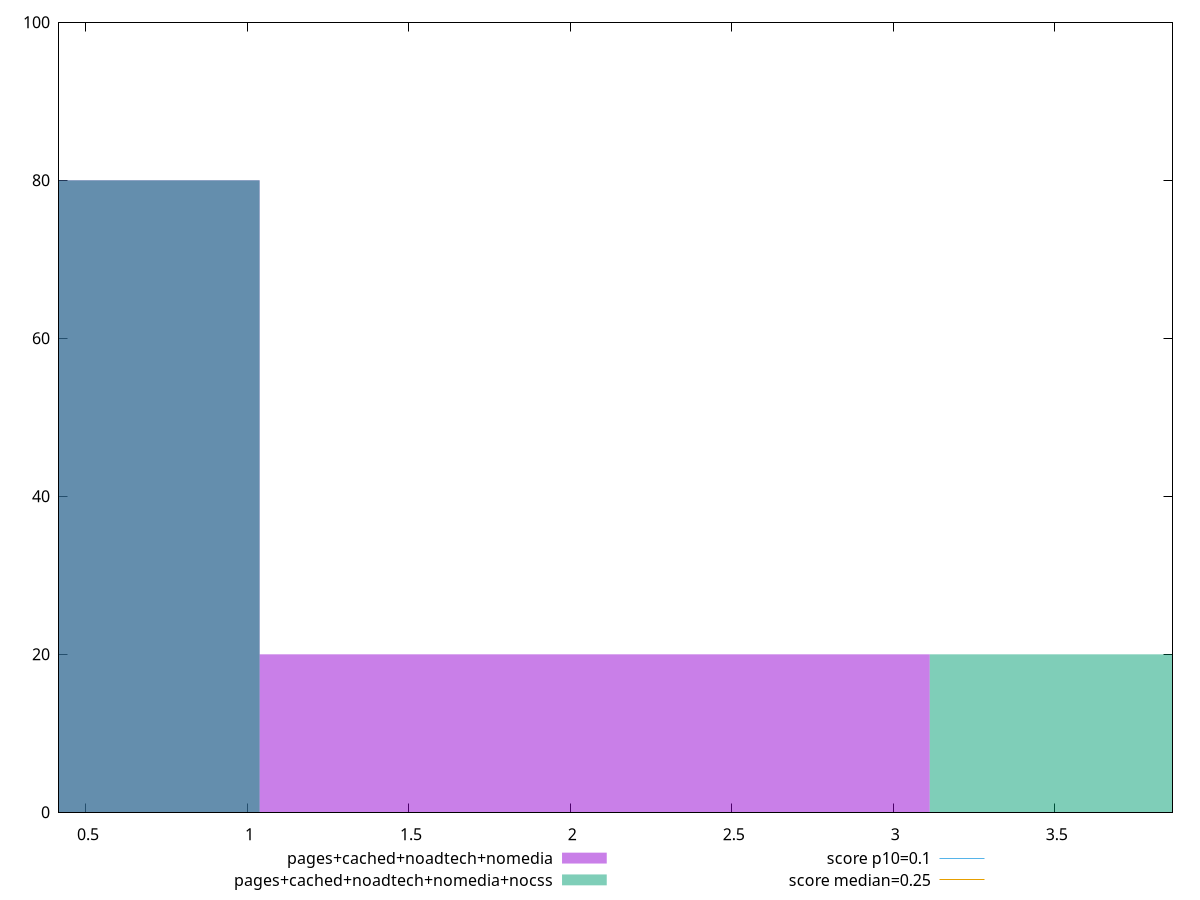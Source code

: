 reset

$pagesCachedNoadtechNomedia <<EOF
2.075255003324633 20
0 80
EOF

$pagesCachedNoadtechNomediaNocss <<EOF
0 80
4.150510006649266 20
EOF

set key outside below
set boxwidth 2.075255003324633
set xrange [0.4164168294270833:3.864670138888889]
set yrange [0:100]
set trange [0:100]
set style fill transparent solid 0.5 noborder

set parametric
set terminal svg size 640, 500 enhanced background rgb 'white'
set output "report_00026_2021-02-22T21:38:55.199Z/cumulative-layout-shift/comparison/histogram/3_vs_4.svg"

plot $pagesCachedNoadtechNomedia title "pages+cached+noadtech+nomedia" with boxes, \
     $pagesCachedNoadtechNomediaNocss title "pages+cached+noadtech+nomedia+nocss" with boxes, \
     0.1,t title "score p10=0.1", \
     0.25,t title "score median=0.25"

reset
